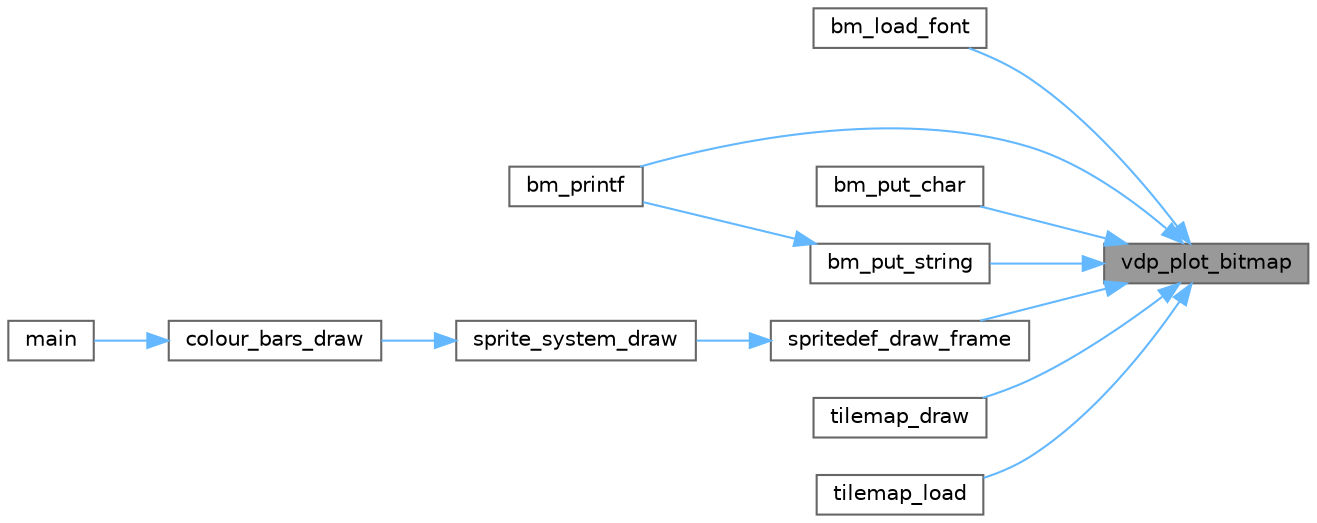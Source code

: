 digraph "vdp_plot_bitmap"
{
 // LATEX_PDF_SIZE
  bgcolor="transparent";
  edge [fontname=Helvetica,fontsize=10,labelfontname=Helvetica,labelfontsize=10];
  node [fontname=Helvetica,fontsize=10,shape=box,height=0.2,width=0.4];
  rankdir="RL";
  Node1 [id="Node000001",label="vdp_plot_bitmap",height=0.2,width=0.4,color="gray40", fillcolor="grey60", style="filled", fontcolor="black",tooltip="Plots a VDP bitmap to the screen."];
  Node1 -> Node2 [id="edge12_Node000001_Node000002",dir="back",color="steelblue1",style="solid",tooltip=" "];
  Node2 [id="Node000002",label="bm_load_font",height=0.2,width=0.4,color="grey40", fillcolor="white", style="filled",URL="$bmprint_8c.html#a867b981d550b09df515a4959bccbfea0",tooltip="Loads a font definition off the SD card and turns it into a font structure used by the print routines..."];
  Node1 -> Node3 [id="edge13_Node000001_Node000003",dir="back",color="steelblue1",style="solid",tooltip=" "];
  Node3 [id="Node000003",label="bm_printf",height=0.2,width=0.4,color="grey40", fillcolor="white", style="filled",URL="$bmprint_8c.html#aa36ee98d8335d26bbcdd7238a1e663b3",tooltip="An implementation of printf() style text printing."];
  Node1 -> Node4 [id="edge14_Node000001_Node000004",dir="back",color="steelblue1",style="solid",tooltip=" "];
  Node4 [id="Node000004",label="bm_put_char",height=0.2,width=0.4,color="grey40", fillcolor="white", style="filled",URL="$bmprint_8c.html#a36c02cc37ebf25cf04b23fdc54d95311",tooltip="Prints a single character on the screen using the supplied font."];
  Node1 -> Node5 [id="edge15_Node000001_Node000005",dir="back",color="steelblue1",style="solid",tooltip=" "];
  Node5 [id="Node000005",label="bm_put_string",height=0.2,width=0.4,color="grey40", fillcolor="white", style="filled",URL="$bmprint_8c.html#a28232fb3c61fb6079f6189bad4c90116",tooltip="Draws a string of characters on the screen, spaced apart an appropriate amount."];
  Node5 -> Node3 [id="edge16_Node000005_Node000003",dir="back",color="steelblue1",style="solid",tooltip=" "];
  Node1 -> Node6 [id="edge17_Node000001_Node000006",dir="back",color="steelblue1",style="solid",tooltip=" "];
  Node6 [id="Node000006",label="spritedef_draw_frame",height=0.2,width=0.4,color="grey40", fillcolor="white", style="filled",URL="$spritedef_8c.html#a586ef020ca5ace67c370e4c2ffd2edba",tooltip=" "];
  Node6 -> Node7 [id="edge18_Node000006_Node000007",dir="back",color="steelblue1",style="solid",tooltip=" "];
  Node7 [id="Node000007",label="sprite_system_draw",height=0.2,width=0.4,color="grey40", fillcolor="white", style="filled",URL="$sprite_8c.html#ae5c64d48999accbf8b37bc1a22f41cd6",tooltip=" "];
  Node7 -> Node8 [id="edge19_Node000007_Node000008",dir="back",color="steelblue1",style="solid",tooltip=" "];
  Node8 [id="Node000008",label="colour_bars_draw",height=0.2,width=0.4,color="grey40", fillcolor="white", style="filled",URL="$colour__bars_8c.html#a8c3915a46635ab2c06bab56e915d7c8e",tooltip=" "];
  Node8 -> Node9 [id="edge20_Node000008_Node000009",dir="back",color="steelblue1",style="solid",tooltip=" "];
  Node9 [id="Node000009",label="main",height=0.2,width=0.4,color="grey40", fillcolor="white", style="filled",URL="$main_8c.html#a840291bc02cba5474a4cb46a9b9566fe",tooltip=" "];
  Node1 -> Node10 [id="edge21_Node000001_Node000010",dir="back",color="steelblue1",style="solid",tooltip=" "];
  Node10 [id="Node000010",label="tilemap_draw",height=0.2,width=0.4,color="grey40", fillcolor="white", style="filled",URL="$tilemap_8c.html#a4e0fe092b151b776e535f811ee1c937c",tooltip="Draws a tilemap on the screen."];
  Node1 -> Node11 [id="edge22_Node000001_Node000011",dir="back",color="steelblue1",style="solid",tooltip=" "];
  Node11 [id="Node000011",label="tilemap_load",height=0.2,width=0.4,color="grey40", fillcolor="white", style="filled",URL="$tilemap_8c.html#a6ac5278adadaa68cea98b8ca74ae35c1",tooltip="Loads a tilemap into memory."];
}

